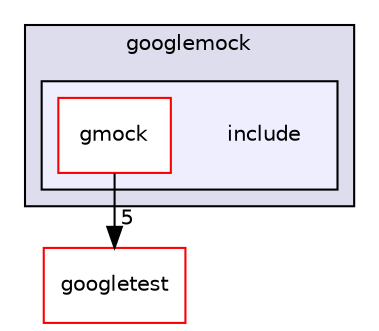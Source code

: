 digraph "_deps/googletest-src/googlemock/include" {
  compound=true
  node [ fontsize="10", fontname="Helvetica"];
  edge [ labelfontsize="10", labelfontname="Helvetica"];
  subgraph clusterdir_9f752931467437595e750a893adae36d {
    graph [ bgcolor="#ddddee", pencolor="black", label="googlemock" fontname="Helvetica", fontsize="10", URL="dir_9f752931467437595e750a893adae36d.html"]
  subgraph clusterdir_3dec950ecf48919712294e90ed651c0d {
    graph [ bgcolor="#eeeeff", pencolor="black", label="" URL="dir_3dec950ecf48919712294e90ed651c0d.html"];
    dir_3dec950ecf48919712294e90ed651c0d [shape=plaintext label="include"];
    dir_d933f196553e404b1d5e50d5328f3597 [shape=box label="gmock" color="red" fillcolor="white" style="filled" URL="dir_d933f196553e404b1d5e50d5328f3597.html"];
  }
  }
  dir_22568a91a9e129076b6e99e80c459363 [shape=box label="googletest" fillcolor="white" style="filled" color="red" URL="dir_22568a91a9e129076b6e99e80c459363.html"];
  dir_d933f196553e404b1d5e50d5328f3597->dir_22568a91a9e129076b6e99e80c459363 [headlabel="5", labeldistance=1.5 headhref="dir_000006_000010.html"];
}
